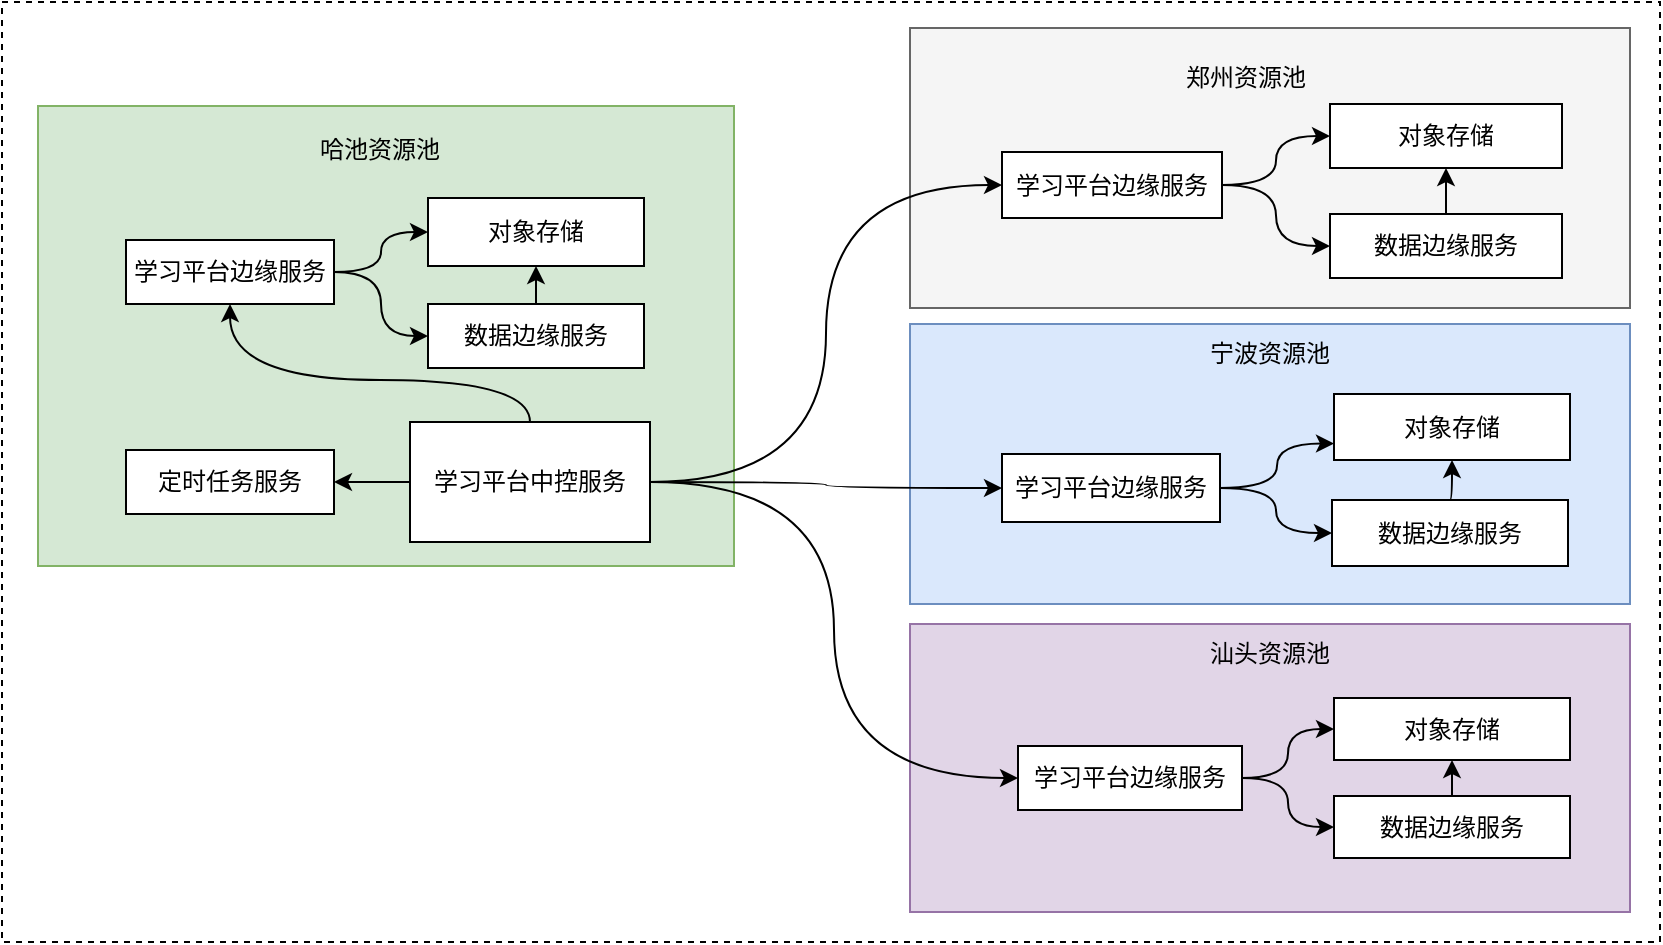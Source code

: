 <mxfile version="20.3.6" type="github">
  <diagram id="2mT1pkWTXQCaKyqDTdPa" name="第 1 页">
    <mxGraphModel dx="1038" dy="556" grid="0" gridSize="10" guides="1" tooltips="1" connect="1" arrows="1" fold="1" page="1" pageScale="1" pageWidth="827" pageHeight="1169" math="0" shadow="0">
      <root>
        <mxCell id="0" />
        <mxCell id="1" parent="0" />
        <mxCell id="mKWQdR5211VKdCw_kW_N-52" value="" style="rounded=0;whiteSpace=wrap;html=1;dashed=1;" vertex="1" parent="1">
          <mxGeometry x="146" y="95" width="829" height="470" as="geometry" />
        </mxCell>
        <mxCell id="mKWQdR5211VKdCw_kW_N-50" value="" style="group" vertex="1" connectable="0" parent="1">
          <mxGeometry x="164" y="147" width="348" height="230" as="geometry" />
        </mxCell>
        <mxCell id="mKWQdR5211VKdCw_kW_N-18" value="" style="rounded=0;whiteSpace=wrap;html=1;fillColor=#d5e8d4;strokeColor=#82b366;" vertex="1" parent="mKWQdR5211VKdCw_kW_N-50">
          <mxGeometry width="348" height="230" as="geometry" />
        </mxCell>
        <mxCell id="mKWQdR5211VKdCw_kW_N-1" value="学习平台中控服务" style="rounded=0;whiteSpace=wrap;html=1;" vertex="1" parent="mKWQdR5211VKdCw_kW_N-50">
          <mxGeometry x="186" y="158" width="120" height="60" as="geometry" />
        </mxCell>
        <mxCell id="mKWQdR5211VKdCw_kW_N-2" value="学习平台边缘服务" style="rounded=0;whiteSpace=wrap;html=1;" vertex="1" parent="mKWQdR5211VKdCw_kW_N-50">
          <mxGeometry x="44" y="67" width="104" height="32" as="geometry" />
        </mxCell>
        <mxCell id="mKWQdR5211VKdCw_kW_N-30" style="edgeStyle=orthogonalEdgeStyle;curved=1;rounded=0;orthogonalLoop=1;jettySize=auto;html=1;entryX=0.5;entryY=1;entryDx=0;entryDy=0;" edge="1" parent="mKWQdR5211VKdCw_kW_N-50" source="mKWQdR5211VKdCw_kW_N-1" target="mKWQdR5211VKdCw_kW_N-2">
          <mxGeometry relative="1" as="geometry">
            <Array as="points">
              <mxPoint x="246" y="137" />
              <mxPoint x="96" y="137" />
            </Array>
          </mxGeometry>
        </mxCell>
        <mxCell id="mKWQdR5211VKdCw_kW_N-10" value="对象存储" style="rounded=0;whiteSpace=wrap;html=1;" vertex="1" parent="mKWQdR5211VKdCw_kW_N-50">
          <mxGeometry x="195" y="46" width="108" height="34" as="geometry" />
        </mxCell>
        <mxCell id="mKWQdR5211VKdCw_kW_N-28" style="edgeStyle=orthogonalEdgeStyle;curved=1;rounded=0;orthogonalLoop=1;jettySize=auto;html=1;entryX=0;entryY=0.5;entryDx=0;entryDy=0;" edge="1" parent="mKWQdR5211VKdCw_kW_N-50" source="mKWQdR5211VKdCw_kW_N-2" target="mKWQdR5211VKdCw_kW_N-10">
          <mxGeometry relative="1" as="geometry" />
        </mxCell>
        <mxCell id="mKWQdR5211VKdCw_kW_N-19" value="哈池资源池" style="text;html=1;strokeColor=none;fillColor=none;align=center;verticalAlign=middle;whiteSpace=wrap;rounded=0;" vertex="1" parent="mKWQdR5211VKdCw_kW_N-50">
          <mxGeometry x="126" y="7" width="90" height="30" as="geometry" />
        </mxCell>
        <mxCell id="mKWQdR5211VKdCw_kW_N-38" style="edgeStyle=orthogonalEdgeStyle;curved=1;rounded=0;orthogonalLoop=1;jettySize=auto;html=1;exitX=0.5;exitY=0;exitDx=0;exitDy=0;entryX=0.5;entryY=1;entryDx=0;entryDy=0;" edge="1" parent="mKWQdR5211VKdCw_kW_N-50" source="mKWQdR5211VKdCw_kW_N-27" target="mKWQdR5211VKdCw_kW_N-10">
          <mxGeometry relative="1" as="geometry" />
        </mxCell>
        <mxCell id="mKWQdR5211VKdCw_kW_N-27" value="数据边缘服务" style="rounded=0;whiteSpace=wrap;html=1;" vertex="1" parent="mKWQdR5211VKdCw_kW_N-50">
          <mxGeometry x="195" y="99" width="108" height="32" as="geometry" />
        </mxCell>
        <mxCell id="mKWQdR5211VKdCw_kW_N-29" style="edgeStyle=orthogonalEdgeStyle;curved=1;rounded=0;orthogonalLoop=1;jettySize=auto;html=1;" edge="1" parent="mKWQdR5211VKdCw_kW_N-50" source="mKWQdR5211VKdCw_kW_N-2" target="mKWQdR5211VKdCw_kW_N-27">
          <mxGeometry relative="1" as="geometry" />
        </mxCell>
        <mxCell id="mKWQdR5211VKdCw_kW_N-31" value="定时任务服务" style="rounded=0;whiteSpace=wrap;html=1;" vertex="1" parent="mKWQdR5211VKdCw_kW_N-50">
          <mxGeometry x="44" y="172" width="104" height="32" as="geometry" />
        </mxCell>
        <mxCell id="mKWQdR5211VKdCw_kW_N-33" style="edgeStyle=orthogonalEdgeStyle;curved=1;rounded=0;orthogonalLoop=1;jettySize=auto;html=1;" edge="1" parent="mKWQdR5211VKdCw_kW_N-50" source="mKWQdR5211VKdCw_kW_N-1" target="mKWQdR5211VKdCw_kW_N-31">
          <mxGeometry relative="1" as="geometry" />
        </mxCell>
        <mxCell id="mKWQdR5211VKdCw_kW_N-24" value="" style="rounded=0;whiteSpace=wrap;html=1;fillColor=#e1d5e7;strokeColor=#9673a6;" vertex="1" parent="1">
          <mxGeometry x="600" y="406" width="360" height="144" as="geometry" />
        </mxCell>
        <mxCell id="mKWQdR5211VKdCw_kW_N-22" value="" style="rounded=0;whiteSpace=wrap;html=1;fillColor=#dae8fc;strokeColor=#6c8ebf;" vertex="1" parent="1">
          <mxGeometry x="600" y="256" width="360" height="140" as="geometry" />
        </mxCell>
        <mxCell id="mKWQdR5211VKdCw_kW_N-20" value="" style="rounded=0;whiteSpace=wrap;html=1;fillColor=#f5f5f5;fontColor=#333333;strokeColor=#666666;" vertex="1" parent="1">
          <mxGeometry x="600" y="108" width="360" height="140" as="geometry" />
        </mxCell>
        <mxCell id="mKWQdR5211VKdCw_kW_N-47" style="edgeStyle=orthogonalEdgeStyle;curved=1;rounded=0;orthogonalLoop=1;jettySize=auto;html=1;entryX=0;entryY=0.5;entryDx=0;entryDy=0;" edge="1" parent="1" source="mKWQdR5211VKdCw_kW_N-1" target="mKWQdR5211VKdCw_kW_N-3">
          <mxGeometry relative="1" as="geometry" />
        </mxCell>
        <mxCell id="mKWQdR5211VKdCw_kW_N-48" style="edgeStyle=orthogonalEdgeStyle;curved=1;rounded=0;orthogonalLoop=1;jettySize=auto;html=1;entryX=0;entryY=0.5;entryDx=0;entryDy=0;" edge="1" parent="1" source="mKWQdR5211VKdCw_kW_N-1" target="mKWQdR5211VKdCw_kW_N-4">
          <mxGeometry relative="1" as="geometry" />
        </mxCell>
        <mxCell id="mKWQdR5211VKdCw_kW_N-49" style="edgeStyle=orthogonalEdgeStyle;curved=1;rounded=0;orthogonalLoop=1;jettySize=auto;html=1;entryX=0;entryY=0.5;entryDx=0;entryDy=0;" edge="1" parent="1" source="mKWQdR5211VKdCw_kW_N-1" target="mKWQdR5211VKdCw_kW_N-5">
          <mxGeometry relative="1" as="geometry" />
        </mxCell>
        <mxCell id="mKWQdR5211VKdCw_kW_N-35" style="edgeStyle=orthogonalEdgeStyle;curved=1;rounded=0;orthogonalLoop=1;jettySize=auto;html=1;entryX=0;entryY=0.5;entryDx=0;entryDy=0;" edge="1" parent="1" source="mKWQdR5211VKdCw_kW_N-3" target="mKWQdR5211VKdCw_kW_N-6">
          <mxGeometry relative="1" as="geometry" />
        </mxCell>
        <mxCell id="mKWQdR5211VKdCw_kW_N-36" style="edgeStyle=orthogonalEdgeStyle;curved=1;rounded=0;orthogonalLoop=1;jettySize=auto;html=1;entryX=0;entryY=0.5;entryDx=0;entryDy=0;" edge="1" parent="1" source="mKWQdR5211VKdCw_kW_N-3" target="mKWQdR5211VKdCw_kW_N-34">
          <mxGeometry relative="1" as="geometry" />
        </mxCell>
        <mxCell id="mKWQdR5211VKdCw_kW_N-3" value="学习平台边缘服务" style="rounded=0;whiteSpace=wrap;html=1;" vertex="1" parent="1">
          <mxGeometry x="646" y="170" width="110" height="33" as="geometry" />
        </mxCell>
        <mxCell id="mKWQdR5211VKdCw_kW_N-40" style="edgeStyle=orthogonalEdgeStyle;curved=1;rounded=0;orthogonalLoop=1;jettySize=auto;html=1;entryX=0;entryY=0.75;entryDx=0;entryDy=0;" edge="1" parent="1" source="mKWQdR5211VKdCw_kW_N-4" target="mKWQdR5211VKdCw_kW_N-7">
          <mxGeometry relative="1" as="geometry" />
        </mxCell>
        <mxCell id="mKWQdR5211VKdCw_kW_N-41" style="edgeStyle=orthogonalEdgeStyle;curved=1;rounded=0;orthogonalLoop=1;jettySize=auto;html=1;entryX=0;entryY=0.5;entryDx=0;entryDy=0;" edge="1" parent="1" source="mKWQdR5211VKdCw_kW_N-4" target="mKWQdR5211VKdCw_kW_N-39">
          <mxGeometry relative="1" as="geometry" />
        </mxCell>
        <mxCell id="mKWQdR5211VKdCw_kW_N-4" value="学习平台边缘服务" style="rounded=0;whiteSpace=wrap;html=1;" vertex="1" parent="1">
          <mxGeometry x="646" y="321" width="109" height="34" as="geometry" />
        </mxCell>
        <mxCell id="mKWQdR5211VKdCw_kW_N-44" style="edgeStyle=orthogonalEdgeStyle;curved=1;rounded=0;orthogonalLoop=1;jettySize=auto;html=1;entryX=0;entryY=0.5;entryDx=0;entryDy=0;" edge="1" parent="1" source="mKWQdR5211VKdCw_kW_N-5" target="mKWQdR5211VKdCw_kW_N-8">
          <mxGeometry relative="1" as="geometry" />
        </mxCell>
        <mxCell id="mKWQdR5211VKdCw_kW_N-45" style="edgeStyle=orthogonalEdgeStyle;curved=1;rounded=0;orthogonalLoop=1;jettySize=auto;html=1;entryX=0;entryY=0.5;entryDx=0;entryDy=0;" edge="1" parent="1" source="mKWQdR5211VKdCw_kW_N-5" target="mKWQdR5211VKdCw_kW_N-43">
          <mxGeometry relative="1" as="geometry" />
        </mxCell>
        <mxCell id="mKWQdR5211VKdCw_kW_N-5" value="学习平台边缘服务" style="rounded=0;whiteSpace=wrap;html=1;" vertex="1" parent="1">
          <mxGeometry x="654" y="467" width="112" height="32" as="geometry" />
        </mxCell>
        <mxCell id="mKWQdR5211VKdCw_kW_N-6" value="对象存储" style="rounded=0;whiteSpace=wrap;html=1;" vertex="1" parent="1">
          <mxGeometry x="810" y="146" width="116" height="32" as="geometry" />
        </mxCell>
        <mxCell id="mKWQdR5211VKdCw_kW_N-7" value="对象存储" style="rounded=0;whiteSpace=wrap;html=1;" vertex="1" parent="1">
          <mxGeometry x="812" y="291" width="118" height="33" as="geometry" />
        </mxCell>
        <mxCell id="mKWQdR5211VKdCw_kW_N-8" value="对象存储" style="rounded=0;whiteSpace=wrap;html=1;" vertex="1" parent="1">
          <mxGeometry x="812" y="443" width="118" height="31" as="geometry" />
        </mxCell>
        <mxCell id="mKWQdR5211VKdCw_kW_N-21" value="郑州资源池" style="text;html=1;strokeColor=none;fillColor=none;align=center;verticalAlign=middle;whiteSpace=wrap;rounded=0;" vertex="1" parent="1">
          <mxGeometry x="728" y="118" width="80" height="30" as="geometry" />
        </mxCell>
        <mxCell id="mKWQdR5211VKdCw_kW_N-23" value="宁波资源池" style="text;html=1;strokeColor=none;fillColor=none;align=center;verticalAlign=middle;whiteSpace=wrap;rounded=0;" vertex="1" parent="1">
          <mxGeometry x="740" y="256" width="80" height="30" as="geometry" />
        </mxCell>
        <mxCell id="mKWQdR5211VKdCw_kW_N-25" value="汕头资源池" style="text;html=1;strokeColor=none;fillColor=none;align=center;verticalAlign=middle;whiteSpace=wrap;rounded=0;" vertex="1" parent="1">
          <mxGeometry x="740" y="406" width="80" height="30" as="geometry" />
        </mxCell>
        <mxCell id="mKWQdR5211VKdCw_kW_N-37" style="edgeStyle=orthogonalEdgeStyle;curved=1;rounded=0;orthogonalLoop=1;jettySize=auto;html=1;exitX=0.5;exitY=0;exitDx=0;exitDy=0;entryX=0.5;entryY=1;entryDx=0;entryDy=0;" edge="1" parent="1" source="mKWQdR5211VKdCw_kW_N-34" target="mKWQdR5211VKdCw_kW_N-6">
          <mxGeometry relative="1" as="geometry" />
        </mxCell>
        <mxCell id="mKWQdR5211VKdCw_kW_N-34" value="数据边缘服务" style="rounded=0;whiteSpace=wrap;html=1;" vertex="1" parent="1">
          <mxGeometry x="810" y="201" width="116" height="32" as="geometry" />
        </mxCell>
        <mxCell id="mKWQdR5211VKdCw_kW_N-42" style="edgeStyle=orthogonalEdgeStyle;curved=1;rounded=0;orthogonalLoop=1;jettySize=auto;html=1;exitX=0.5;exitY=0;exitDx=0;exitDy=0;entryX=0.5;entryY=1;entryDx=0;entryDy=0;" edge="1" parent="1" source="mKWQdR5211VKdCw_kW_N-39" target="mKWQdR5211VKdCw_kW_N-7">
          <mxGeometry relative="1" as="geometry" />
        </mxCell>
        <mxCell id="mKWQdR5211VKdCw_kW_N-39" value="数据边缘服务" style="rounded=0;whiteSpace=wrap;html=1;" vertex="1" parent="1">
          <mxGeometry x="811" y="344" width="118" height="33" as="geometry" />
        </mxCell>
        <mxCell id="mKWQdR5211VKdCw_kW_N-46" style="edgeStyle=orthogonalEdgeStyle;curved=1;rounded=0;orthogonalLoop=1;jettySize=auto;html=1;exitX=0.5;exitY=0;exitDx=0;exitDy=0;entryX=0.5;entryY=1;entryDx=0;entryDy=0;" edge="1" parent="1" source="mKWQdR5211VKdCw_kW_N-43" target="mKWQdR5211VKdCw_kW_N-8">
          <mxGeometry relative="1" as="geometry" />
        </mxCell>
        <mxCell id="mKWQdR5211VKdCw_kW_N-43" value="数据边缘服务" style="rounded=0;whiteSpace=wrap;html=1;" vertex="1" parent="1">
          <mxGeometry x="812" y="492" width="118" height="31" as="geometry" />
        </mxCell>
      </root>
    </mxGraphModel>
  </diagram>
</mxfile>

